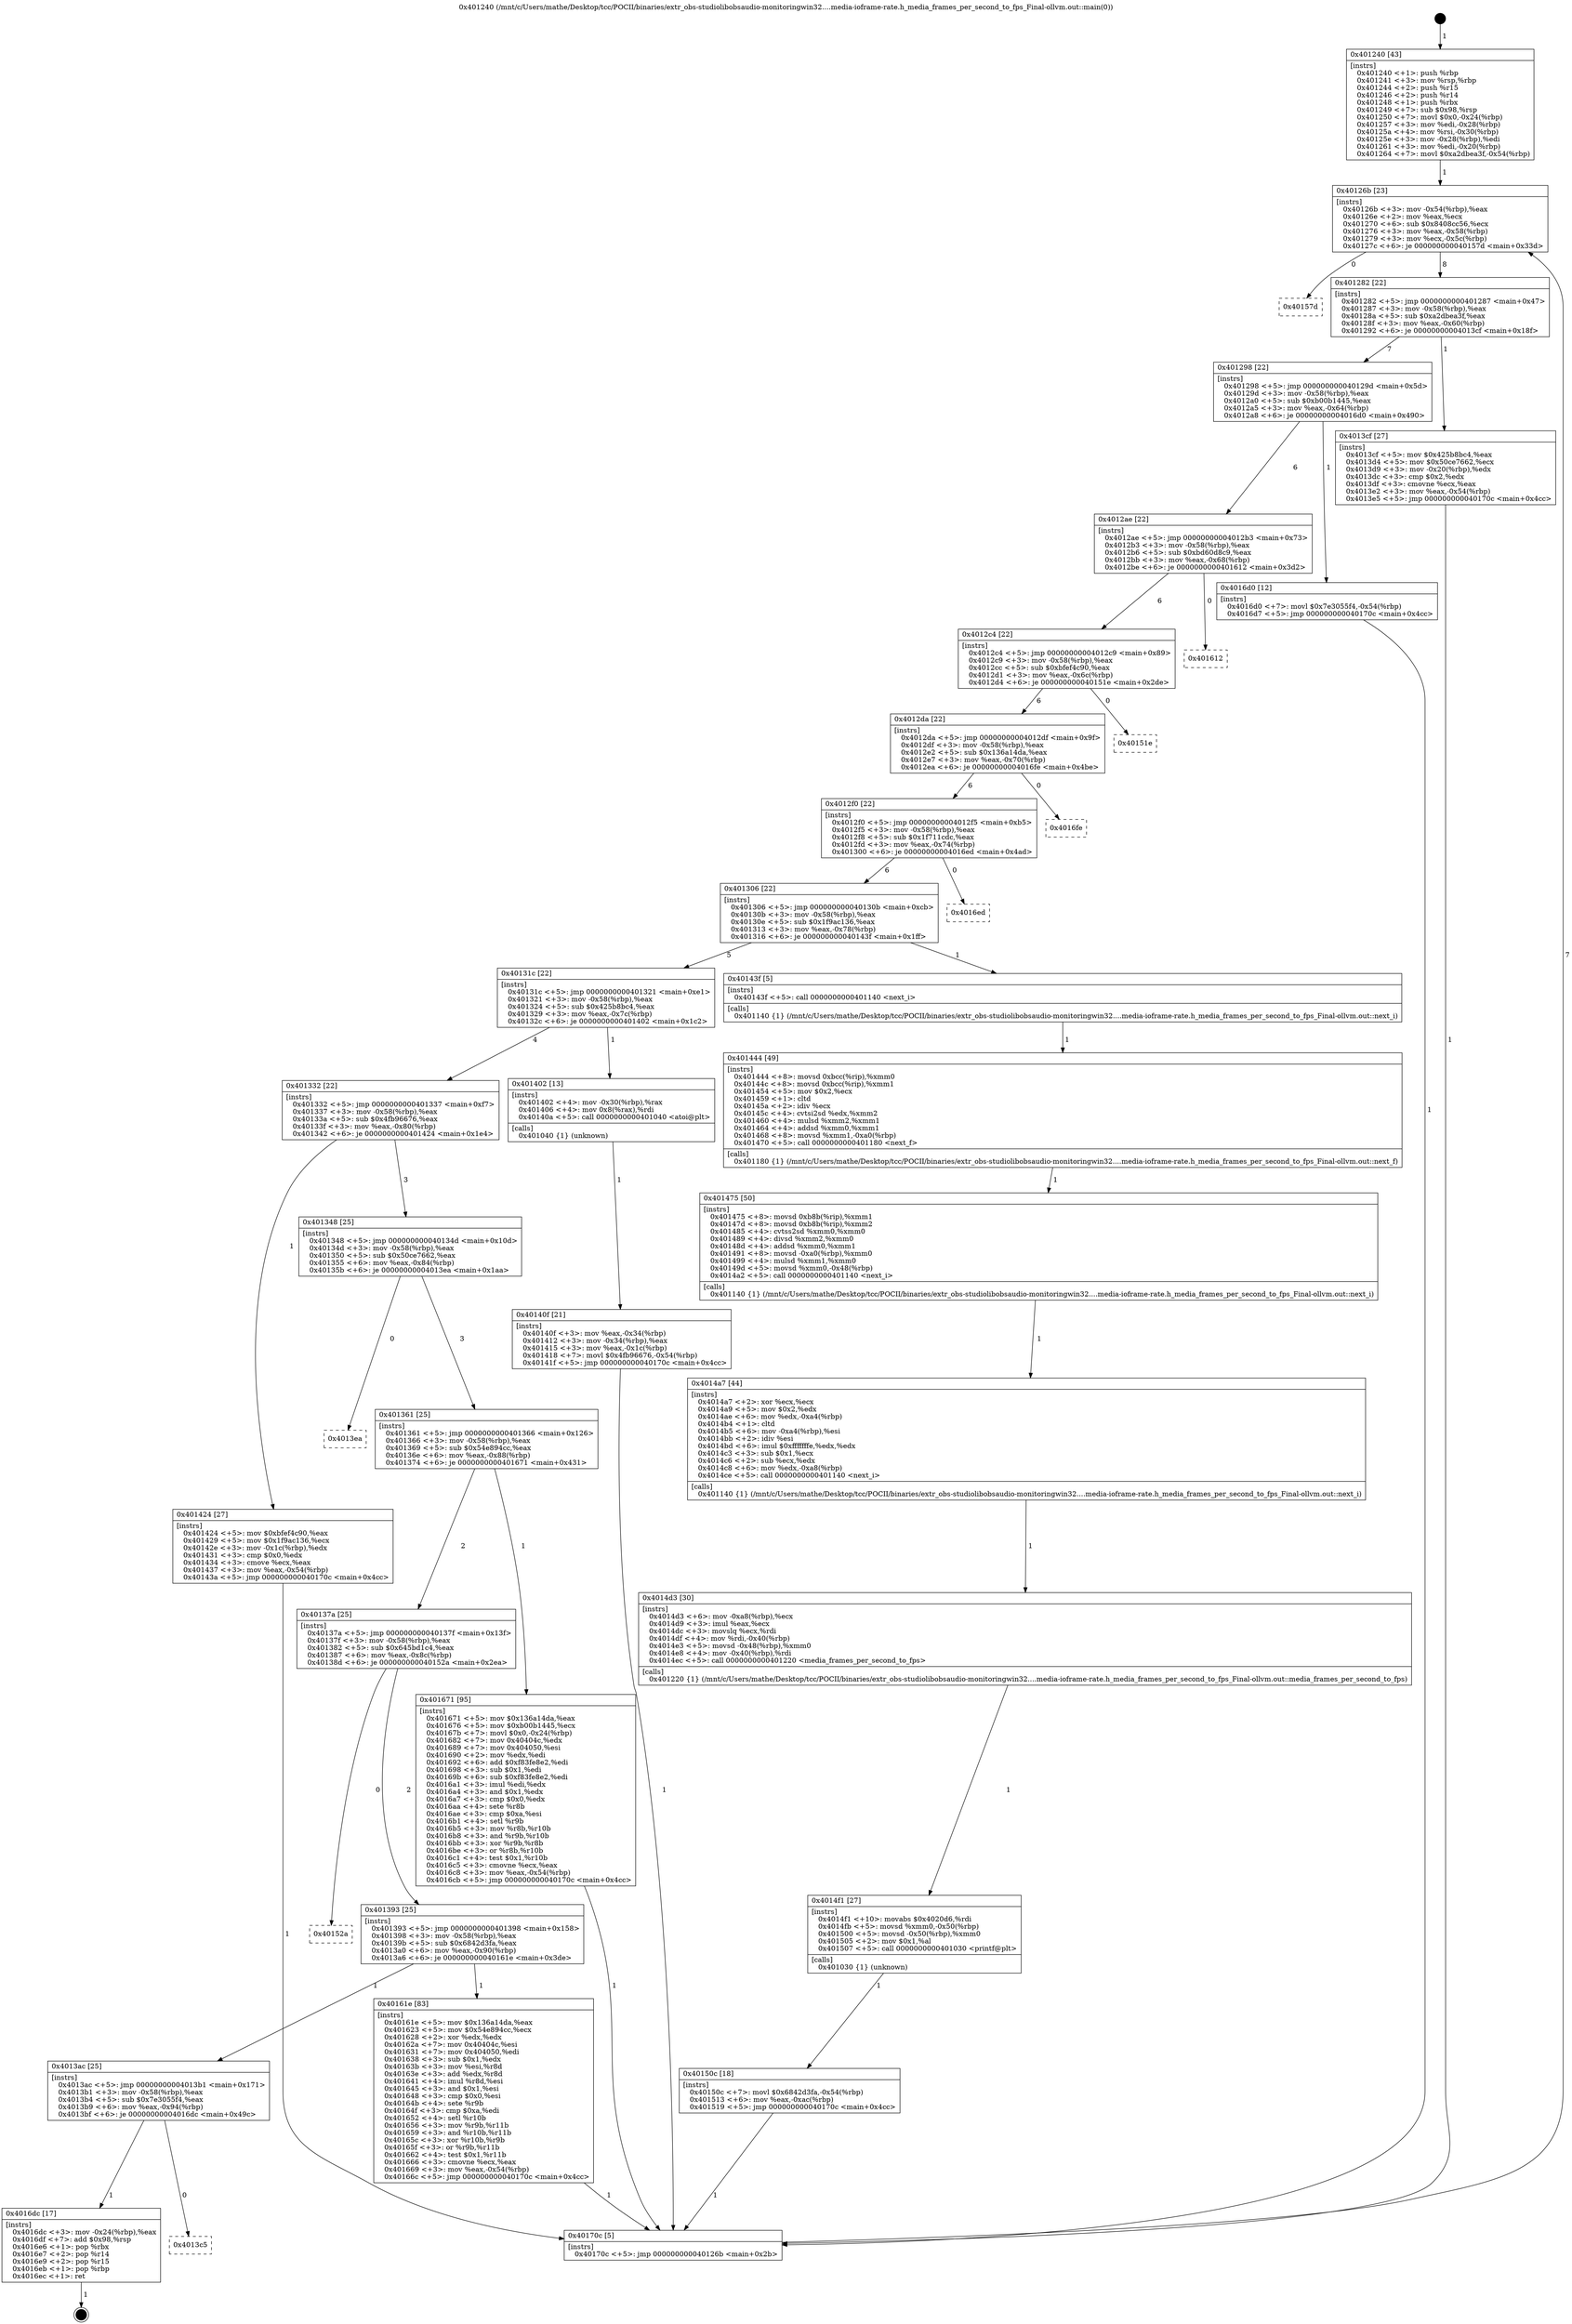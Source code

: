 digraph "0x401240" {
  label = "0x401240 (/mnt/c/Users/mathe/Desktop/tcc/POCII/binaries/extr_obs-studiolibobsaudio-monitoringwin32....media-ioframe-rate.h_media_frames_per_second_to_fps_Final-ollvm.out::main(0))"
  labelloc = "t"
  node[shape=record]

  Entry [label="",width=0.3,height=0.3,shape=circle,fillcolor=black,style=filled]
  "0x40126b" [label="{
     0x40126b [23]\l
     | [instrs]\l
     &nbsp;&nbsp;0x40126b \<+3\>: mov -0x54(%rbp),%eax\l
     &nbsp;&nbsp;0x40126e \<+2\>: mov %eax,%ecx\l
     &nbsp;&nbsp;0x401270 \<+6\>: sub $0x8408cc56,%ecx\l
     &nbsp;&nbsp;0x401276 \<+3\>: mov %eax,-0x58(%rbp)\l
     &nbsp;&nbsp;0x401279 \<+3\>: mov %ecx,-0x5c(%rbp)\l
     &nbsp;&nbsp;0x40127c \<+6\>: je 000000000040157d \<main+0x33d\>\l
  }"]
  "0x40157d" [label="{
     0x40157d\l
  }", style=dashed]
  "0x401282" [label="{
     0x401282 [22]\l
     | [instrs]\l
     &nbsp;&nbsp;0x401282 \<+5\>: jmp 0000000000401287 \<main+0x47\>\l
     &nbsp;&nbsp;0x401287 \<+3\>: mov -0x58(%rbp),%eax\l
     &nbsp;&nbsp;0x40128a \<+5\>: sub $0xa2dbea3f,%eax\l
     &nbsp;&nbsp;0x40128f \<+3\>: mov %eax,-0x60(%rbp)\l
     &nbsp;&nbsp;0x401292 \<+6\>: je 00000000004013cf \<main+0x18f\>\l
  }"]
  Exit [label="",width=0.3,height=0.3,shape=circle,fillcolor=black,style=filled,peripheries=2]
  "0x4013cf" [label="{
     0x4013cf [27]\l
     | [instrs]\l
     &nbsp;&nbsp;0x4013cf \<+5\>: mov $0x425b8bc4,%eax\l
     &nbsp;&nbsp;0x4013d4 \<+5\>: mov $0x50ce7662,%ecx\l
     &nbsp;&nbsp;0x4013d9 \<+3\>: mov -0x20(%rbp),%edx\l
     &nbsp;&nbsp;0x4013dc \<+3\>: cmp $0x2,%edx\l
     &nbsp;&nbsp;0x4013df \<+3\>: cmovne %ecx,%eax\l
     &nbsp;&nbsp;0x4013e2 \<+3\>: mov %eax,-0x54(%rbp)\l
     &nbsp;&nbsp;0x4013e5 \<+5\>: jmp 000000000040170c \<main+0x4cc\>\l
  }"]
  "0x401298" [label="{
     0x401298 [22]\l
     | [instrs]\l
     &nbsp;&nbsp;0x401298 \<+5\>: jmp 000000000040129d \<main+0x5d\>\l
     &nbsp;&nbsp;0x40129d \<+3\>: mov -0x58(%rbp),%eax\l
     &nbsp;&nbsp;0x4012a0 \<+5\>: sub $0xb00b1445,%eax\l
     &nbsp;&nbsp;0x4012a5 \<+3\>: mov %eax,-0x64(%rbp)\l
     &nbsp;&nbsp;0x4012a8 \<+6\>: je 00000000004016d0 \<main+0x490\>\l
  }"]
  "0x40170c" [label="{
     0x40170c [5]\l
     | [instrs]\l
     &nbsp;&nbsp;0x40170c \<+5\>: jmp 000000000040126b \<main+0x2b\>\l
  }"]
  "0x401240" [label="{
     0x401240 [43]\l
     | [instrs]\l
     &nbsp;&nbsp;0x401240 \<+1\>: push %rbp\l
     &nbsp;&nbsp;0x401241 \<+3\>: mov %rsp,%rbp\l
     &nbsp;&nbsp;0x401244 \<+2\>: push %r15\l
     &nbsp;&nbsp;0x401246 \<+2\>: push %r14\l
     &nbsp;&nbsp;0x401248 \<+1\>: push %rbx\l
     &nbsp;&nbsp;0x401249 \<+7\>: sub $0x98,%rsp\l
     &nbsp;&nbsp;0x401250 \<+7\>: movl $0x0,-0x24(%rbp)\l
     &nbsp;&nbsp;0x401257 \<+3\>: mov %edi,-0x28(%rbp)\l
     &nbsp;&nbsp;0x40125a \<+4\>: mov %rsi,-0x30(%rbp)\l
     &nbsp;&nbsp;0x40125e \<+3\>: mov -0x28(%rbp),%edi\l
     &nbsp;&nbsp;0x401261 \<+3\>: mov %edi,-0x20(%rbp)\l
     &nbsp;&nbsp;0x401264 \<+7\>: movl $0xa2dbea3f,-0x54(%rbp)\l
  }"]
  "0x4013c5" [label="{
     0x4013c5\l
  }", style=dashed]
  "0x4016d0" [label="{
     0x4016d0 [12]\l
     | [instrs]\l
     &nbsp;&nbsp;0x4016d0 \<+7\>: movl $0x7e3055f4,-0x54(%rbp)\l
     &nbsp;&nbsp;0x4016d7 \<+5\>: jmp 000000000040170c \<main+0x4cc\>\l
  }"]
  "0x4012ae" [label="{
     0x4012ae [22]\l
     | [instrs]\l
     &nbsp;&nbsp;0x4012ae \<+5\>: jmp 00000000004012b3 \<main+0x73\>\l
     &nbsp;&nbsp;0x4012b3 \<+3\>: mov -0x58(%rbp),%eax\l
     &nbsp;&nbsp;0x4012b6 \<+5\>: sub $0xbd60d8c9,%eax\l
     &nbsp;&nbsp;0x4012bb \<+3\>: mov %eax,-0x68(%rbp)\l
     &nbsp;&nbsp;0x4012be \<+6\>: je 0000000000401612 \<main+0x3d2\>\l
  }"]
  "0x4016dc" [label="{
     0x4016dc [17]\l
     | [instrs]\l
     &nbsp;&nbsp;0x4016dc \<+3\>: mov -0x24(%rbp),%eax\l
     &nbsp;&nbsp;0x4016df \<+7\>: add $0x98,%rsp\l
     &nbsp;&nbsp;0x4016e6 \<+1\>: pop %rbx\l
     &nbsp;&nbsp;0x4016e7 \<+2\>: pop %r14\l
     &nbsp;&nbsp;0x4016e9 \<+2\>: pop %r15\l
     &nbsp;&nbsp;0x4016eb \<+1\>: pop %rbp\l
     &nbsp;&nbsp;0x4016ec \<+1\>: ret\l
  }"]
  "0x401612" [label="{
     0x401612\l
  }", style=dashed]
  "0x4012c4" [label="{
     0x4012c4 [22]\l
     | [instrs]\l
     &nbsp;&nbsp;0x4012c4 \<+5\>: jmp 00000000004012c9 \<main+0x89\>\l
     &nbsp;&nbsp;0x4012c9 \<+3\>: mov -0x58(%rbp),%eax\l
     &nbsp;&nbsp;0x4012cc \<+5\>: sub $0xbfef4c90,%eax\l
     &nbsp;&nbsp;0x4012d1 \<+3\>: mov %eax,-0x6c(%rbp)\l
     &nbsp;&nbsp;0x4012d4 \<+6\>: je 000000000040151e \<main+0x2de\>\l
  }"]
  "0x4013ac" [label="{
     0x4013ac [25]\l
     | [instrs]\l
     &nbsp;&nbsp;0x4013ac \<+5\>: jmp 00000000004013b1 \<main+0x171\>\l
     &nbsp;&nbsp;0x4013b1 \<+3\>: mov -0x58(%rbp),%eax\l
     &nbsp;&nbsp;0x4013b4 \<+5\>: sub $0x7e3055f4,%eax\l
     &nbsp;&nbsp;0x4013b9 \<+6\>: mov %eax,-0x94(%rbp)\l
     &nbsp;&nbsp;0x4013bf \<+6\>: je 00000000004016dc \<main+0x49c\>\l
  }"]
  "0x40151e" [label="{
     0x40151e\l
  }", style=dashed]
  "0x4012da" [label="{
     0x4012da [22]\l
     | [instrs]\l
     &nbsp;&nbsp;0x4012da \<+5\>: jmp 00000000004012df \<main+0x9f\>\l
     &nbsp;&nbsp;0x4012df \<+3\>: mov -0x58(%rbp),%eax\l
     &nbsp;&nbsp;0x4012e2 \<+5\>: sub $0x136a14da,%eax\l
     &nbsp;&nbsp;0x4012e7 \<+3\>: mov %eax,-0x70(%rbp)\l
     &nbsp;&nbsp;0x4012ea \<+6\>: je 00000000004016fe \<main+0x4be\>\l
  }"]
  "0x40161e" [label="{
     0x40161e [83]\l
     | [instrs]\l
     &nbsp;&nbsp;0x40161e \<+5\>: mov $0x136a14da,%eax\l
     &nbsp;&nbsp;0x401623 \<+5\>: mov $0x54e894cc,%ecx\l
     &nbsp;&nbsp;0x401628 \<+2\>: xor %edx,%edx\l
     &nbsp;&nbsp;0x40162a \<+7\>: mov 0x40404c,%esi\l
     &nbsp;&nbsp;0x401631 \<+7\>: mov 0x404050,%edi\l
     &nbsp;&nbsp;0x401638 \<+3\>: sub $0x1,%edx\l
     &nbsp;&nbsp;0x40163b \<+3\>: mov %esi,%r8d\l
     &nbsp;&nbsp;0x40163e \<+3\>: add %edx,%r8d\l
     &nbsp;&nbsp;0x401641 \<+4\>: imul %r8d,%esi\l
     &nbsp;&nbsp;0x401645 \<+3\>: and $0x1,%esi\l
     &nbsp;&nbsp;0x401648 \<+3\>: cmp $0x0,%esi\l
     &nbsp;&nbsp;0x40164b \<+4\>: sete %r9b\l
     &nbsp;&nbsp;0x40164f \<+3\>: cmp $0xa,%edi\l
     &nbsp;&nbsp;0x401652 \<+4\>: setl %r10b\l
     &nbsp;&nbsp;0x401656 \<+3\>: mov %r9b,%r11b\l
     &nbsp;&nbsp;0x401659 \<+3\>: and %r10b,%r11b\l
     &nbsp;&nbsp;0x40165c \<+3\>: xor %r10b,%r9b\l
     &nbsp;&nbsp;0x40165f \<+3\>: or %r9b,%r11b\l
     &nbsp;&nbsp;0x401662 \<+4\>: test $0x1,%r11b\l
     &nbsp;&nbsp;0x401666 \<+3\>: cmovne %ecx,%eax\l
     &nbsp;&nbsp;0x401669 \<+3\>: mov %eax,-0x54(%rbp)\l
     &nbsp;&nbsp;0x40166c \<+5\>: jmp 000000000040170c \<main+0x4cc\>\l
  }"]
  "0x4016fe" [label="{
     0x4016fe\l
  }", style=dashed]
  "0x4012f0" [label="{
     0x4012f0 [22]\l
     | [instrs]\l
     &nbsp;&nbsp;0x4012f0 \<+5\>: jmp 00000000004012f5 \<main+0xb5\>\l
     &nbsp;&nbsp;0x4012f5 \<+3\>: mov -0x58(%rbp),%eax\l
     &nbsp;&nbsp;0x4012f8 \<+5\>: sub $0x1f711cdc,%eax\l
     &nbsp;&nbsp;0x4012fd \<+3\>: mov %eax,-0x74(%rbp)\l
     &nbsp;&nbsp;0x401300 \<+6\>: je 00000000004016ed \<main+0x4ad\>\l
  }"]
  "0x401393" [label="{
     0x401393 [25]\l
     | [instrs]\l
     &nbsp;&nbsp;0x401393 \<+5\>: jmp 0000000000401398 \<main+0x158\>\l
     &nbsp;&nbsp;0x401398 \<+3\>: mov -0x58(%rbp),%eax\l
     &nbsp;&nbsp;0x40139b \<+5\>: sub $0x6842d3fa,%eax\l
     &nbsp;&nbsp;0x4013a0 \<+6\>: mov %eax,-0x90(%rbp)\l
     &nbsp;&nbsp;0x4013a6 \<+6\>: je 000000000040161e \<main+0x3de\>\l
  }"]
  "0x4016ed" [label="{
     0x4016ed\l
  }", style=dashed]
  "0x401306" [label="{
     0x401306 [22]\l
     | [instrs]\l
     &nbsp;&nbsp;0x401306 \<+5\>: jmp 000000000040130b \<main+0xcb\>\l
     &nbsp;&nbsp;0x40130b \<+3\>: mov -0x58(%rbp),%eax\l
     &nbsp;&nbsp;0x40130e \<+5\>: sub $0x1f9ac136,%eax\l
     &nbsp;&nbsp;0x401313 \<+3\>: mov %eax,-0x78(%rbp)\l
     &nbsp;&nbsp;0x401316 \<+6\>: je 000000000040143f \<main+0x1ff\>\l
  }"]
  "0x40152a" [label="{
     0x40152a\l
  }", style=dashed]
  "0x40143f" [label="{
     0x40143f [5]\l
     | [instrs]\l
     &nbsp;&nbsp;0x40143f \<+5\>: call 0000000000401140 \<next_i\>\l
     | [calls]\l
     &nbsp;&nbsp;0x401140 \{1\} (/mnt/c/Users/mathe/Desktop/tcc/POCII/binaries/extr_obs-studiolibobsaudio-monitoringwin32....media-ioframe-rate.h_media_frames_per_second_to_fps_Final-ollvm.out::next_i)\l
  }"]
  "0x40131c" [label="{
     0x40131c [22]\l
     | [instrs]\l
     &nbsp;&nbsp;0x40131c \<+5\>: jmp 0000000000401321 \<main+0xe1\>\l
     &nbsp;&nbsp;0x401321 \<+3\>: mov -0x58(%rbp),%eax\l
     &nbsp;&nbsp;0x401324 \<+5\>: sub $0x425b8bc4,%eax\l
     &nbsp;&nbsp;0x401329 \<+3\>: mov %eax,-0x7c(%rbp)\l
     &nbsp;&nbsp;0x40132c \<+6\>: je 0000000000401402 \<main+0x1c2\>\l
  }"]
  "0x40137a" [label="{
     0x40137a [25]\l
     | [instrs]\l
     &nbsp;&nbsp;0x40137a \<+5\>: jmp 000000000040137f \<main+0x13f\>\l
     &nbsp;&nbsp;0x40137f \<+3\>: mov -0x58(%rbp),%eax\l
     &nbsp;&nbsp;0x401382 \<+5\>: sub $0x645bd1c4,%eax\l
     &nbsp;&nbsp;0x401387 \<+6\>: mov %eax,-0x8c(%rbp)\l
     &nbsp;&nbsp;0x40138d \<+6\>: je 000000000040152a \<main+0x2ea\>\l
  }"]
  "0x401402" [label="{
     0x401402 [13]\l
     | [instrs]\l
     &nbsp;&nbsp;0x401402 \<+4\>: mov -0x30(%rbp),%rax\l
     &nbsp;&nbsp;0x401406 \<+4\>: mov 0x8(%rax),%rdi\l
     &nbsp;&nbsp;0x40140a \<+5\>: call 0000000000401040 \<atoi@plt\>\l
     | [calls]\l
     &nbsp;&nbsp;0x401040 \{1\} (unknown)\l
  }"]
  "0x401332" [label="{
     0x401332 [22]\l
     | [instrs]\l
     &nbsp;&nbsp;0x401332 \<+5\>: jmp 0000000000401337 \<main+0xf7\>\l
     &nbsp;&nbsp;0x401337 \<+3\>: mov -0x58(%rbp),%eax\l
     &nbsp;&nbsp;0x40133a \<+5\>: sub $0x4fb96676,%eax\l
     &nbsp;&nbsp;0x40133f \<+3\>: mov %eax,-0x80(%rbp)\l
     &nbsp;&nbsp;0x401342 \<+6\>: je 0000000000401424 \<main+0x1e4\>\l
  }"]
  "0x40140f" [label="{
     0x40140f [21]\l
     | [instrs]\l
     &nbsp;&nbsp;0x40140f \<+3\>: mov %eax,-0x34(%rbp)\l
     &nbsp;&nbsp;0x401412 \<+3\>: mov -0x34(%rbp),%eax\l
     &nbsp;&nbsp;0x401415 \<+3\>: mov %eax,-0x1c(%rbp)\l
     &nbsp;&nbsp;0x401418 \<+7\>: movl $0x4fb96676,-0x54(%rbp)\l
     &nbsp;&nbsp;0x40141f \<+5\>: jmp 000000000040170c \<main+0x4cc\>\l
  }"]
  "0x401671" [label="{
     0x401671 [95]\l
     | [instrs]\l
     &nbsp;&nbsp;0x401671 \<+5\>: mov $0x136a14da,%eax\l
     &nbsp;&nbsp;0x401676 \<+5\>: mov $0xb00b1445,%ecx\l
     &nbsp;&nbsp;0x40167b \<+7\>: movl $0x0,-0x24(%rbp)\l
     &nbsp;&nbsp;0x401682 \<+7\>: mov 0x40404c,%edx\l
     &nbsp;&nbsp;0x401689 \<+7\>: mov 0x404050,%esi\l
     &nbsp;&nbsp;0x401690 \<+2\>: mov %edx,%edi\l
     &nbsp;&nbsp;0x401692 \<+6\>: add $0xf83fe8e2,%edi\l
     &nbsp;&nbsp;0x401698 \<+3\>: sub $0x1,%edi\l
     &nbsp;&nbsp;0x40169b \<+6\>: sub $0xf83fe8e2,%edi\l
     &nbsp;&nbsp;0x4016a1 \<+3\>: imul %edi,%edx\l
     &nbsp;&nbsp;0x4016a4 \<+3\>: and $0x1,%edx\l
     &nbsp;&nbsp;0x4016a7 \<+3\>: cmp $0x0,%edx\l
     &nbsp;&nbsp;0x4016aa \<+4\>: sete %r8b\l
     &nbsp;&nbsp;0x4016ae \<+3\>: cmp $0xa,%esi\l
     &nbsp;&nbsp;0x4016b1 \<+4\>: setl %r9b\l
     &nbsp;&nbsp;0x4016b5 \<+3\>: mov %r8b,%r10b\l
     &nbsp;&nbsp;0x4016b8 \<+3\>: and %r9b,%r10b\l
     &nbsp;&nbsp;0x4016bb \<+3\>: xor %r9b,%r8b\l
     &nbsp;&nbsp;0x4016be \<+3\>: or %r8b,%r10b\l
     &nbsp;&nbsp;0x4016c1 \<+4\>: test $0x1,%r10b\l
     &nbsp;&nbsp;0x4016c5 \<+3\>: cmovne %ecx,%eax\l
     &nbsp;&nbsp;0x4016c8 \<+3\>: mov %eax,-0x54(%rbp)\l
     &nbsp;&nbsp;0x4016cb \<+5\>: jmp 000000000040170c \<main+0x4cc\>\l
  }"]
  "0x401424" [label="{
     0x401424 [27]\l
     | [instrs]\l
     &nbsp;&nbsp;0x401424 \<+5\>: mov $0xbfef4c90,%eax\l
     &nbsp;&nbsp;0x401429 \<+5\>: mov $0x1f9ac136,%ecx\l
     &nbsp;&nbsp;0x40142e \<+3\>: mov -0x1c(%rbp),%edx\l
     &nbsp;&nbsp;0x401431 \<+3\>: cmp $0x0,%edx\l
     &nbsp;&nbsp;0x401434 \<+3\>: cmove %ecx,%eax\l
     &nbsp;&nbsp;0x401437 \<+3\>: mov %eax,-0x54(%rbp)\l
     &nbsp;&nbsp;0x40143a \<+5\>: jmp 000000000040170c \<main+0x4cc\>\l
  }"]
  "0x401348" [label="{
     0x401348 [25]\l
     | [instrs]\l
     &nbsp;&nbsp;0x401348 \<+5\>: jmp 000000000040134d \<main+0x10d\>\l
     &nbsp;&nbsp;0x40134d \<+3\>: mov -0x58(%rbp),%eax\l
     &nbsp;&nbsp;0x401350 \<+5\>: sub $0x50ce7662,%eax\l
     &nbsp;&nbsp;0x401355 \<+6\>: mov %eax,-0x84(%rbp)\l
     &nbsp;&nbsp;0x40135b \<+6\>: je 00000000004013ea \<main+0x1aa\>\l
  }"]
  "0x401444" [label="{
     0x401444 [49]\l
     | [instrs]\l
     &nbsp;&nbsp;0x401444 \<+8\>: movsd 0xbcc(%rip),%xmm0\l
     &nbsp;&nbsp;0x40144c \<+8\>: movsd 0xbcc(%rip),%xmm1\l
     &nbsp;&nbsp;0x401454 \<+5\>: mov $0x2,%ecx\l
     &nbsp;&nbsp;0x401459 \<+1\>: cltd\l
     &nbsp;&nbsp;0x40145a \<+2\>: idiv %ecx\l
     &nbsp;&nbsp;0x40145c \<+4\>: cvtsi2sd %edx,%xmm2\l
     &nbsp;&nbsp;0x401460 \<+4\>: mulsd %xmm2,%xmm1\l
     &nbsp;&nbsp;0x401464 \<+4\>: addsd %xmm0,%xmm1\l
     &nbsp;&nbsp;0x401468 \<+8\>: movsd %xmm1,-0xa0(%rbp)\l
     &nbsp;&nbsp;0x401470 \<+5\>: call 0000000000401180 \<next_f\>\l
     | [calls]\l
     &nbsp;&nbsp;0x401180 \{1\} (/mnt/c/Users/mathe/Desktop/tcc/POCII/binaries/extr_obs-studiolibobsaudio-monitoringwin32....media-ioframe-rate.h_media_frames_per_second_to_fps_Final-ollvm.out::next_f)\l
  }"]
  "0x401475" [label="{
     0x401475 [50]\l
     | [instrs]\l
     &nbsp;&nbsp;0x401475 \<+8\>: movsd 0xb8b(%rip),%xmm1\l
     &nbsp;&nbsp;0x40147d \<+8\>: movsd 0xb8b(%rip),%xmm2\l
     &nbsp;&nbsp;0x401485 \<+4\>: cvtss2sd %xmm0,%xmm0\l
     &nbsp;&nbsp;0x401489 \<+4\>: divsd %xmm2,%xmm0\l
     &nbsp;&nbsp;0x40148d \<+4\>: addsd %xmm0,%xmm1\l
     &nbsp;&nbsp;0x401491 \<+8\>: movsd -0xa0(%rbp),%xmm0\l
     &nbsp;&nbsp;0x401499 \<+4\>: mulsd %xmm1,%xmm0\l
     &nbsp;&nbsp;0x40149d \<+5\>: movsd %xmm0,-0x48(%rbp)\l
     &nbsp;&nbsp;0x4014a2 \<+5\>: call 0000000000401140 \<next_i\>\l
     | [calls]\l
     &nbsp;&nbsp;0x401140 \{1\} (/mnt/c/Users/mathe/Desktop/tcc/POCII/binaries/extr_obs-studiolibobsaudio-monitoringwin32....media-ioframe-rate.h_media_frames_per_second_to_fps_Final-ollvm.out::next_i)\l
  }"]
  "0x4014a7" [label="{
     0x4014a7 [44]\l
     | [instrs]\l
     &nbsp;&nbsp;0x4014a7 \<+2\>: xor %ecx,%ecx\l
     &nbsp;&nbsp;0x4014a9 \<+5\>: mov $0x2,%edx\l
     &nbsp;&nbsp;0x4014ae \<+6\>: mov %edx,-0xa4(%rbp)\l
     &nbsp;&nbsp;0x4014b4 \<+1\>: cltd\l
     &nbsp;&nbsp;0x4014b5 \<+6\>: mov -0xa4(%rbp),%esi\l
     &nbsp;&nbsp;0x4014bb \<+2\>: idiv %esi\l
     &nbsp;&nbsp;0x4014bd \<+6\>: imul $0xfffffffe,%edx,%edx\l
     &nbsp;&nbsp;0x4014c3 \<+3\>: sub $0x1,%ecx\l
     &nbsp;&nbsp;0x4014c6 \<+2\>: sub %ecx,%edx\l
     &nbsp;&nbsp;0x4014c8 \<+6\>: mov %edx,-0xa8(%rbp)\l
     &nbsp;&nbsp;0x4014ce \<+5\>: call 0000000000401140 \<next_i\>\l
     | [calls]\l
     &nbsp;&nbsp;0x401140 \{1\} (/mnt/c/Users/mathe/Desktop/tcc/POCII/binaries/extr_obs-studiolibobsaudio-monitoringwin32....media-ioframe-rate.h_media_frames_per_second_to_fps_Final-ollvm.out::next_i)\l
  }"]
  "0x4014d3" [label="{
     0x4014d3 [30]\l
     | [instrs]\l
     &nbsp;&nbsp;0x4014d3 \<+6\>: mov -0xa8(%rbp),%ecx\l
     &nbsp;&nbsp;0x4014d9 \<+3\>: imul %eax,%ecx\l
     &nbsp;&nbsp;0x4014dc \<+3\>: movslq %ecx,%rdi\l
     &nbsp;&nbsp;0x4014df \<+4\>: mov %rdi,-0x40(%rbp)\l
     &nbsp;&nbsp;0x4014e3 \<+5\>: movsd -0x48(%rbp),%xmm0\l
     &nbsp;&nbsp;0x4014e8 \<+4\>: mov -0x40(%rbp),%rdi\l
     &nbsp;&nbsp;0x4014ec \<+5\>: call 0000000000401220 \<media_frames_per_second_to_fps\>\l
     | [calls]\l
     &nbsp;&nbsp;0x401220 \{1\} (/mnt/c/Users/mathe/Desktop/tcc/POCII/binaries/extr_obs-studiolibobsaudio-monitoringwin32....media-ioframe-rate.h_media_frames_per_second_to_fps_Final-ollvm.out::media_frames_per_second_to_fps)\l
  }"]
  "0x4014f1" [label="{
     0x4014f1 [27]\l
     | [instrs]\l
     &nbsp;&nbsp;0x4014f1 \<+10\>: movabs $0x4020d6,%rdi\l
     &nbsp;&nbsp;0x4014fb \<+5\>: movsd %xmm0,-0x50(%rbp)\l
     &nbsp;&nbsp;0x401500 \<+5\>: movsd -0x50(%rbp),%xmm0\l
     &nbsp;&nbsp;0x401505 \<+2\>: mov $0x1,%al\l
     &nbsp;&nbsp;0x401507 \<+5\>: call 0000000000401030 \<printf@plt\>\l
     | [calls]\l
     &nbsp;&nbsp;0x401030 \{1\} (unknown)\l
  }"]
  "0x40150c" [label="{
     0x40150c [18]\l
     | [instrs]\l
     &nbsp;&nbsp;0x40150c \<+7\>: movl $0x6842d3fa,-0x54(%rbp)\l
     &nbsp;&nbsp;0x401513 \<+6\>: mov %eax,-0xac(%rbp)\l
     &nbsp;&nbsp;0x401519 \<+5\>: jmp 000000000040170c \<main+0x4cc\>\l
  }"]
  "0x401361" [label="{
     0x401361 [25]\l
     | [instrs]\l
     &nbsp;&nbsp;0x401361 \<+5\>: jmp 0000000000401366 \<main+0x126\>\l
     &nbsp;&nbsp;0x401366 \<+3\>: mov -0x58(%rbp),%eax\l
     &nbsp;&nbsp;0x401369 \<+5\>: sub $0x54e894cc,%eax\l
     &nbsp;&nbsp;0x40136e \<+6\>: mov %eax,-0x88(%rbp)\l
     &nbsp;&nbsp;0x401374 \<+6\>: je 0000000000401671 \<main+0x431\>\l
  }"]
  "0x4013ea" [label="{
     0x4013ea\l
  }", style=dashed]
  Entry -> "0x401240" [label=" 1"]
  "0x40126b" -> "0x40157d" [label=" 0"]
  "0x40126b" -> "0x401282" [label=" 8"]
  "0x4016dc" -> Exit [label=" 1"]
  "0x401282" -> "0x4013cf" [label=" 1"]
  "0x401282" -> "0x401298" [label=" 7"]
  "0x4013cf" -> "0x40170c" [label=" 1"]
  "0x401240" -> "0x40126b" [label=" 1"]
  "0x40170c" -> "0x40126b" [label=" 7"]
  "0x4013ac" -> "0x4013c5" [label=" 0"]
  "0x401298" -> "0x4016d0" [label=" 1"]
  "0x401298" -> "0x4012ae" [label=" 6"]
  "0x4013ac" -> "0x4016dc" [label=" 1"]
  "0x4012ae" -> "0x401612" [label=" 0"]
  "0x4012ae" -> "0x4012c4" [label=" 6"]
  "0x4016d0" -> "0x40170c" [label=" 1"]
  "0x4012c4" -> "0x40151e" [label=" 0"]
  "0x4012c4" -> "0x4012da" [label=" 6"]
  "0x401671" -> "0x40170c" [label=" 1"]
  "0x4012da" -> "0x4016fe" [label=" 0"]
  "0x4012da" -> "0x4012f0" [label=" 6"]
  "0x40161e" -> "0x40170c" [label=" 1"]
  "0x4012f0" -> "0x4016ed" [label=" 0"]
  "0x4012f0" -> "0x401306" [label=" 6"]
  "0x401393" -> "0x40161e" [label=" 1"]
  "0x401306" -> "0x40143f" [label=" 1"]
  "0x401306" -> "0x40131c" [label=" 5"]
  "0x401393" -> "0x4013ac" [label=" 1"]
  "0x40131c" -> "0x401402" [label=" 1"]
  "0x40131c" -> "0x401332" [label=" 4"]
  "0x401402" -> "0x40140f" [label=" 1"]
  "0x40140f" -> "0x40170c" [label=" 1"]
  "0x40137a" -> "0x40152a" [label=" 0"]
  "0x401332" -> "0x401424" [label=" 1"]
  "0x401332" -> "0x401348" [label=" 3"]
  "0x401424" -> "0x40170c" [label=" 1"]
  "0x40143f" -> "0x401444" [label=" 1"]
  "0x401444" -> "0x401475" [label=" 1"]
  "0x401475" -> "0x4014a7" [label=" 1"]
  "0x4014a7" -> "0x4014d3" [label=" 1"]
  "0x4014d3" -> "0x4014f1" [label=" 1"]
  "0x4014f1" -> "0x40150c" [label=" 1"]
  "0x40150c" -> "0x40170c" [label=" 1"]
  "0x40137a" -> "0x401393" [label=" 2"]
  "0x401348" -> "0x4013ea" [label=" 0"]
  "0x401348" -> "0x401361" [label=" 3"]
  "0x401361" -> "0x40137a" [label=" 2"]
  "0x401361" -> "0x401671" [label=" 1"]
}
